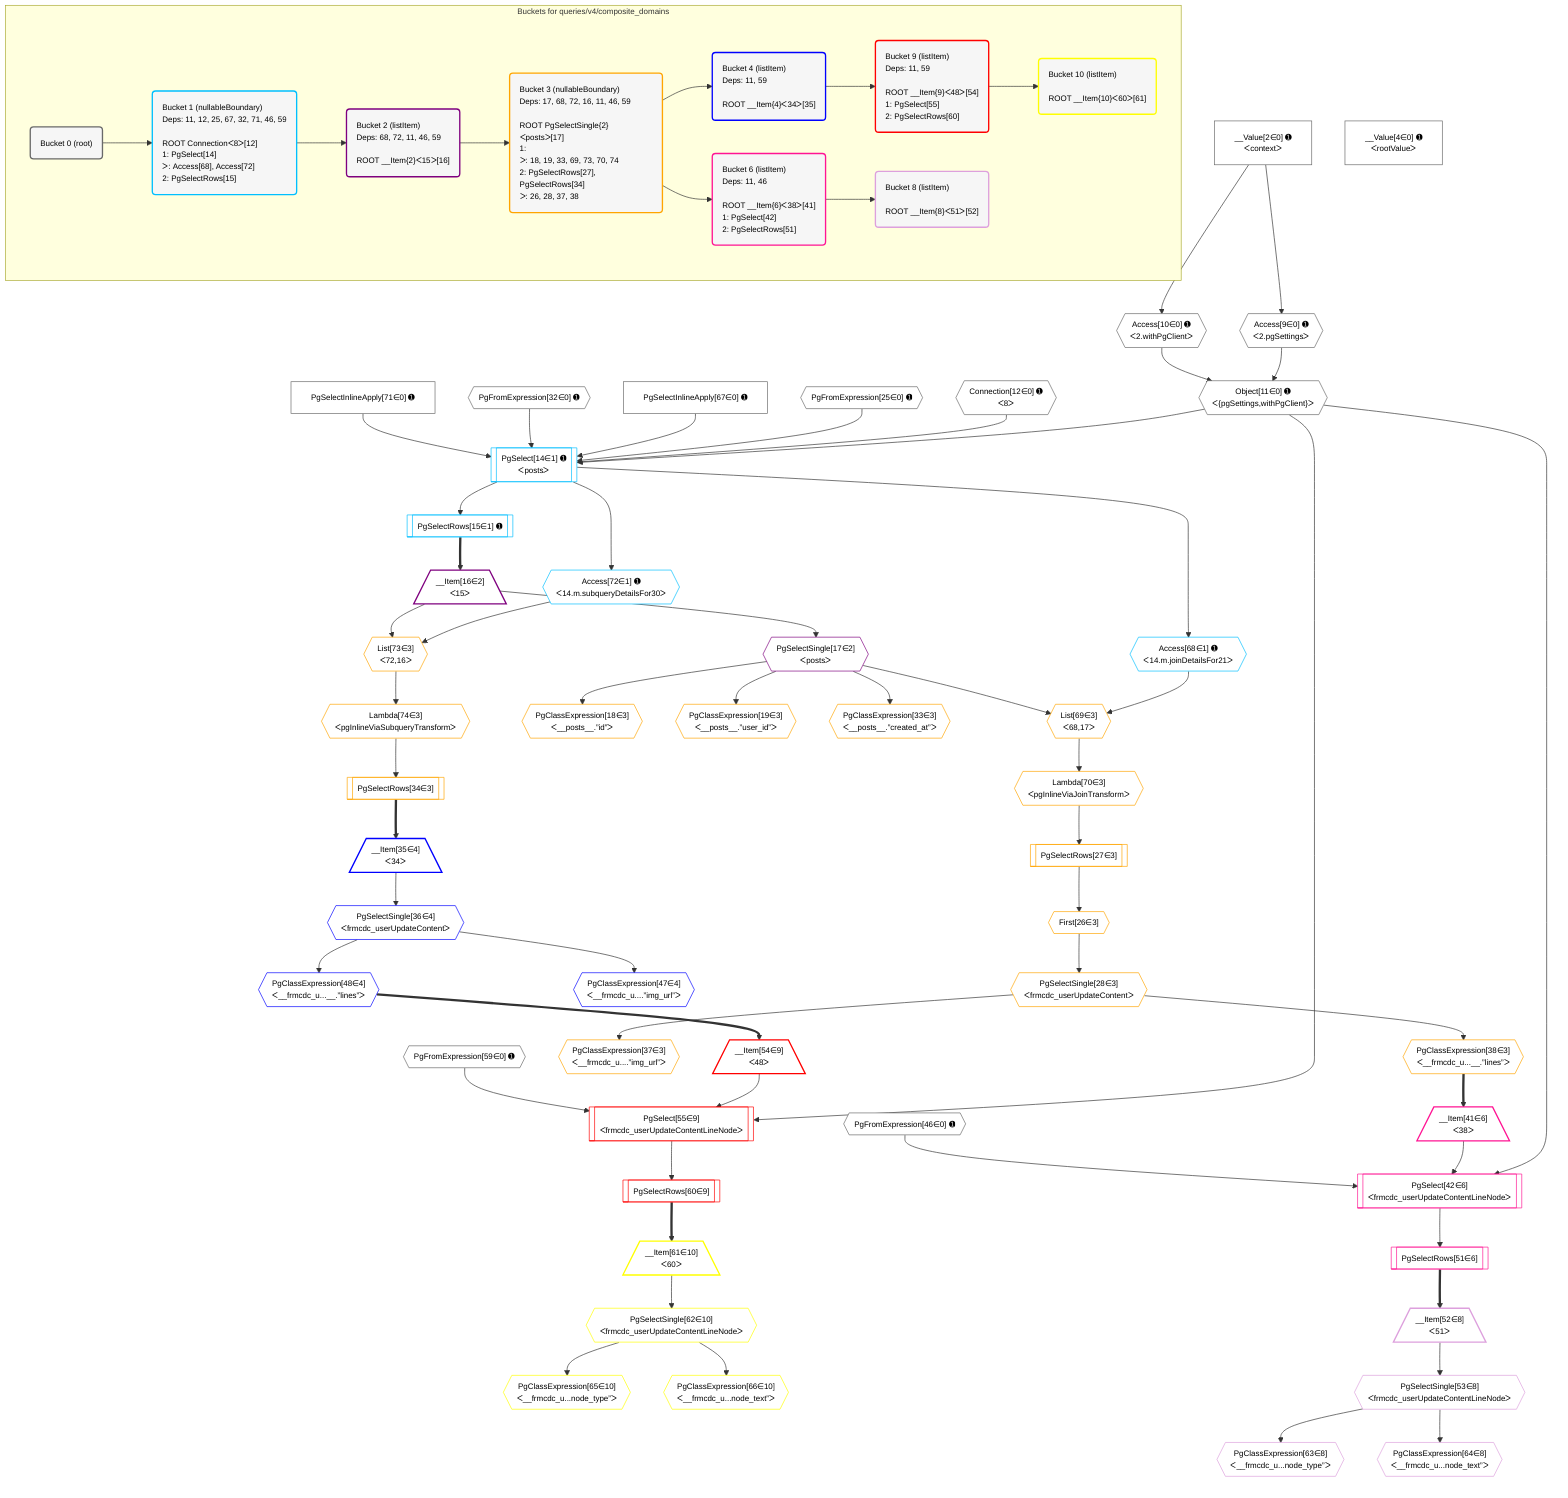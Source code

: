 %%{init: {'themeVariables': { 'fontSize': '12px'}}}%%
graph TD
    classDef path fill:#eee,stroke:#000,color:#000
    classDef plan fill:#fff,stroke-width:1px,color:#000
    classDef itemplan fill:#fff,stroke-width:2px,color:#000
    classDef unbatchedplan fill:#dff,stroke-width:1px,color:#000
    classDef sideeffectplan fill:#fcc,stroke-width:2px,color:#000
    classDef bucket fill:#f6f6f6,color:#000,stroke-width:2px,text-align:left

    subgraph "Buckets for queries/v4/composite_domains"
    Bucket0("Bucket 0 (root)"):::bucket
    Bucket1("Bucket 1 (nullableBoundary)<br />Deps: 11, 12, 25, 67, 32, 71, 46, 59<br /><br />ROOT Connectionᐸ8ᐳ[12]<br />1: PgSelect[14]<br />ᐳ: Access[68], Access[72]<br />2: PgSelectRows[15]"):::bucket
    Bucket2("Bucket 2 (listItem)<br />Deps: 68, 72, 11, 46, 59<br /><br />ROOT __Item{2}ᐸ15ᐳ[16]"):::bucket
    Bucket3("Bucket 3 (nullableBoundary)<br />Deps: 17, 68, 72, 16, 11, 46, 59<br /><br />ROOT PgSelectSingle{2}ᐸpostsᐳ[17]<br />1: <br />ᐳ: 18, 19, 33, 69, 73, 70, 74<br />2: PgSelectRows[27], PgSelectRows[34]<br />ᐳ: 26, 28, 37, 38"):::bucket
    Bucket4("Bucket 4 (listItem)<br />Deps: 11, 59<br /><br />ROOT __Item{4}ᐸ34ᐳ[35]"):::bucket
    Bucket6("Bucket 6 (listItem)<br />Deps: 11, 46<br /><br />ROOT __Item{6}ᐸ38ᐳ[41]<br />1: PgSelect[42]<br />2: PgSelectRows[51]"):::bucket
    Bucket8("Bucket 8 (listItem)<br /><br />ROOT __Item{8}ᐸ51ᐳ[52]"):::bucket
    Bucket9("Bucket 9 (listItem)<br />Deps: 11, 59<br /><br />ROOT __Item{9}ᐸ48ᐳ[54]<br />1: PgSelect[55]<br />2: PgSelectRows[60]"):::bucket
    Bucket10("Bucket 10 (listItem)<br /><br />ROOT __Item{10}ᐸ60ᐳ[61]"):::bucket
    end
    Bucket0 --> Bucket1
    Bucket1 --> Bucket2
    Bucket2 --> Bucket3
    Bucket3 --> Bucket4 & Bucket6
    Bucket4 --> Bucket9
    Bucket6 --> Bucket8
    Bucket9 --> Bucket10

    %% plan dependencies
    Object11{{"Object[11∈0] ➊<br />ᐸ{pgSettings,withPgClient}ᐳ"}}:::plan
    Access9{{"Access[9∈0] ➊<br />ᐸ2.pgSettingsᐳ"}}:::plan
    Access10{{"Access[10∈0] ➊<br />ᐸ2.withPgClientᐳ"}}:::plan
    Access9 & Access10 --> Object11
    __Value2["__Value[2∈0] ➊<br />ᐸcontextᐳ"]:::plan
    __Value2 --> Access9
    __Value2 --> Access10
    __Value4["__Value[4∈0] ➊<br />ᐸrootValueᐳ"]:::plan
    Connection12{{"Connection[12∈0] ➊<br />ᐸ8ᐳ"}}:::plan
    PgFromExpression25{{"PgFromExpression[25∈0] ➊"}}:::plan
    PgFromExpression32{{"PgFromExpression[32∈0] ➊"}}:::plan
    PgFromExpression46{{"PgFromExpression[46∈0] ➊"}}:::plan
    PgFromExpression59{{"PgFromExpression[59∈0] ➊"}}:::plan
    PgSelectInlineApply67["PgSelectInlineApply[67∈0] ➊"]:::plan
    PgSelectInlineApply71["PgSelectInlineApply[71∈0] ➊"]:::plan
    PgSelect14[["PgSelect[14∈1] ➊<br />ᐸpostsᐳ"]]:::plan
    Object11 & Connection12 & PgFromExpression25 & PgSelectInlineApply67 & PgFromExpression32 & PgSelectInlineApply71 --> PgSelect14
    PgSelectRows15[["PgSelectRows[15∈1] ➊"]]:::plan
    PgSelect14 --> PgSelectRows15
    Access68{{"Access[68∈1] ➊<br />ᐸ14.m.joinDetailsFor21ᐳ"}}:::plan
    PgSelect14 --> Access68
    Access72{{"Access[72∈1] ➊<br />ᐸ14.m.subqueryDetailsFor30ᐳ"}}:::plan
    PgSelect14 --> Access72
    __Item16[/"__Item[16∈2]<br />ᐸ15ᐳ"\]:::itemplan
    PgSelectRows15 ==> __Item16
    PgSelectSingle17{{"PgSelectSingle[17∈2]<br />ᐸpostsᐳ"}}:::plan
    __Item16 --> PgSelectSingle17
    List69{{"List[69∈3]<br />ᐸ68,17ᐳ"}}:::plan
    Access68 & PgSelectSingle17 --> List69
    List73{{"List[73∈3]<br />ᐸ72,16ᐳ"}}:::plan
    Access72 & __Item16 --> List73
    PgClassExpression18{{"PgClassExpression[18∈3]<br />ᐸ__posts__.”id”ᐳ"}}:::plan
    PgSelectSingle17 --> PgClassExpression18
    PgClassExpression19{{"PgClassExpression[19∈3]<br />ᐸ__posts__.”user_id”ᐳ"}}:::plan
    PgSelectSingle17 --> PgClassExpression19
    First26{{"First[26∈3]"}}:::plan
    PgSelectRows27[["PgSelectRows[27∈3]"]]:::plan
    PgSelectRows27 --> First26
    Lambda70{{"Lambda[70∈3]<br />ᐸpgInlineViaJoinTransformᐳ"}}:::plan
    Lambda70 --> PgSelectRows27
    PgSelectSingle28{{"PgSelectSingle[28∈3]<br />ᐸfrmcdc_userUpdateContentᐳ"}}:::plan
    First26 --> PgSelectSingle28
    PgClassExpression33{{"PgClassExpression[33∈3]<br />ᐸ__posts__.”created_at”ᐳ"}}:::plan
    PgSelectSingle17 --> PgClassExpression33
    PgSelectRows34[["PgSelectRows[34∈3]"]]:::plan
    Lambda74{{"Lambda[74∈3]<br />ᐸpgInlineViaSubqueryTransformᐳ"}}:::plan
    Lambda74 --> PgSelectRows34
    PgClassExpression37{{"PgClassExpression[37∈3]<br />ᐸ__frmcdc_u....”img_url”ᐳ"}}:::plan
    PgSelectSingle28 --> PgClassExpression37
    PgClassExpression38{{"PgClassExpression[38∈3]<br />ᐸ__frmcdc_u...__.”lines”ᐳ"}}:::plan
    PgSelectSingle28 --> PgClassExpression38
    List69 --> Lambda70
    List73 --> Lambda74
    __Item35[/"__Item[35∈4]<br />ᐸ34ᐳ"\]:::itemplan
    PgSelectRows34 ==> __Item35
    PgSelectSingle36{{"PgSelectSingle[36∈4]<br />ᐸfrmcdc_userUpdateContentᐳ"}}:::plan
    __Item35 --> PgSelectSingle36
    PgClassExpression47{{"PgClassExpression[47∈4]<br />ᐸ__frmcdc_u....”img_url”ᐳ"}}:::plan
    PgSelectSingle36 --> PgClassExpression47
    PgClassExpression48{{"PgClassExpression[48∈4]<br />ᐸ__frmcdc_u...__.”lines”ᐳ"}}:::plan
    PgSelectSingle36 --> PgClassExpression48
    PgSelect55[["PgSelect[55∈9]<br />ᐸfrmcdc_userUpdateContentLineNodeᐳ"]]:::plan
    __Item54[/"__Item[54∈9]<br />ᐸ48ᐳ"\]:::itemplan
    Object11 & __Item54 & PgFromExpression59 --> PgSelect55
    PgClassExpression48 ==> __Item54
    PgSelectRows60[["PgSelectRows[60∈9]"]]:::plan
    PgSelect55 --> PgSelectRows60
    __Item61[/"__Item[61∈10]<br />ᐸ60ᐳ"\]:::itemplan
    PgSelectRows60 ==> __Item61
    PgSelectSingle62{{"PgSelectSingle[62∈10]<br />ᐸfrmcdc_userUpdateContentLineNodeᐳ"}}:::plan
    __Item61 --> PgSelectSingle62
    PgClassExpression65{{"PgClassExpression[65∈10]<br />ᐸ__frmcdc_u...node_type”ᐳ"}}:::plan
    PgSelectSingle62 --> PgClassExpression65
    PgClassExpression66{{"PgClassExpression[66∈10]<br />ᐸ__frmcdc_u...node_text”ᐳ"}}:::plan
    PgSelectSingle62 --> PgClassExpression66
    PgSelect42[["PgSelect[42∈6]<br />ᐸfrmcdc_userUpdateContentLineNodeᐳ"]]:::plan
    __Item41[/"__Item[41∈6]<br />ᐸ38ᐳ"\]:::itemplan
    Object11 & __Item41 & PgFromExpression46 --> PgSelect42
    PgClassExpression38 ==> __Item41
    PgSelectRows51[["PgSelectRows[51∈6]"]]:::plan
    PgSelect42 --> PgSelectRows51
    __Item52[/"__Item[52∈8]<br />ᐸ51ᐳ"\]:::itemplan
    PgSelectRows51 ==> __Item52
    PgSelectSingle53{{"PgSelectSingle[53∈8]<br />ᐸfrmcdc_userUpdateContentLineNodeᐳ"}}:::plan
    __Item52 --> PgSelectSingle53
    PgClassExpression63{{"PgClassExpression[63∈8]<br />ᐸ__frmcdc_u...node_type”ᐳ"}}:::plan
    PgSelectSingle53 --> PgClassExpression63
    PgClassExpression64{{"PgClassExpression[64∈8]<br />ᐸ__frmcdc_u...node_text”ᐳ"}}:::plan
    PgSelectSingle53 --> PgClassExpression64

    %% define steps
    classDef bucket0 stroke:#696969
    class Bucket0,__Value2,__Value4,Access9,Access10,Object11,Connection12,PgFromExpression25,PgFromExpression32,PgFromExpression46,PgFromExpression59,PgSelectInlineApply67,PgSelectInlineApply71 bucket0
    classDef bucket1 stroke:#00bfff
    class Bucket1,PgSelect14,PgSelectRows15,Access68,Access72 bucket1
    classDef bucket2 stroke:#7f007f
    class Bucket2,__Item16,PgSelectSingle17 bucket2
    classDef bucket3 stroke:#ffa500
    class Bucket3,PgClassExpression18,PgClassExpression19,First26,PgSelectRows27,PgSelectSingle28,PgClassExpression33,PgSelectRows34,PgClassExpression37,PgClassExpression38,List69,Lambda70,List73,Lambda74 bucket3
    classDef bucket4 stroke:#0000ff
    class Bucket4,__Item35,PgSelectSingle36,PgClassExpression47,PgClassExpression48 bucket4
    classDef bucket6 stroke:#ff1493
    class Bucket6,__Item41,PgSelect42,PgSelectRows51 bucket6
    classDef bucket8 stroke:#dda0dd
    class Bucket8,__Item52,PgSelectSingle53,PgClassExpression63,PgClassExpression64 bucket8
    classDef bucket9 stroke:#ff0000
    class Bucket9,__Item54,PgSelect55,PgSelectRows60 bucket9
    classDef bucket10 stroke:#ffff00
    class Bucket10,__Item61,PgSelectSingle62,PgClassExpression65,PgClassExpression66 bucket10